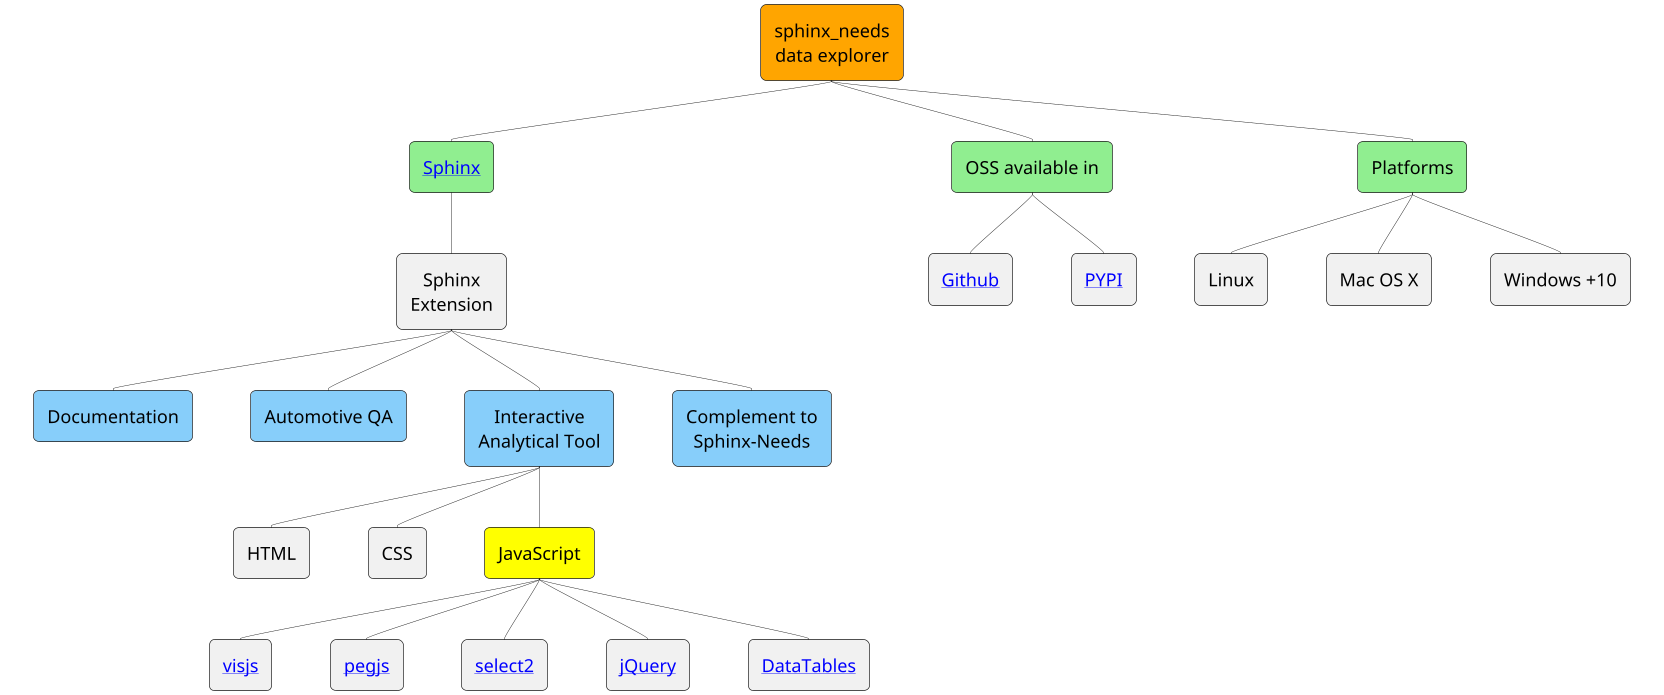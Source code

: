 @startmindmap sphinx_needs_data_explorer

'rankdir=LR nodesep=20

'skinparam nodesep 50%
'skinparam ranksep 50%
skinparam defaultFontSize 40%
skinparam DefaultTextAlignment center

/'
<style>
  mindmapDiagram {
  Scale 10
  LineColor Black
   node {
    FontName Roboto
    Padding 5
    Margin 15
   ' RoundCorner 11
    LineColor black
    BackgroundColor #cc33cc-#0c33ac
    FontColor white
    LineStyle 0
    LineThickness 1
    DiagonalCorner 50
    MinimumWidth 200
    MaximumWidth 200
  }
</style>
'/

<style>
  mindmapDiagram {
   node {
    Padding 30
    Margin 65
    'MinimumWidth 100
    MaximumWidth 300
  }
</style>

top to bottom direction
'right to left direction
scale 0.45
!$rootColor="#Orange"

!procedure $mcolor($arg1,$arg2)
<color:blue>[[ $arg1 $arg2 ]]</color>
!endprocedure

*[$rootColor] sphinx_needs data explorer
**[#lightgreen] [[ https://www.sphinx-doc.org/en/master/ Sphinx ]]
*** Sphinx Extension
****[#LightSkyBlue] Documentation
****[#LightSkyBlue] Automotive QA
****[#LightSkyBlue] Interactive Analytical Tool
***** HTML
***** CSS
*****[#Yellow] JavaScript
****** [[ https://visjs.org{Data network visualization} visjs ]]
****** [[ https://github.com/peggyjs/peggy{Parser generator} pegjs ]]
****** [[ https://github.com/select2/select2{Managing user input} select2 ]]
****** [[ https://github.com/jquery/jquery{DOM manipulation} jQuery ]]
****** [[ https://github.com/DataTables/DataTablesSrc{Enhanced HTML tables} DataTables ]]
****[#LightSkyBlue] Complement to Sphinx-Needs
**[#lightgreen] OSS available in
*** [[ https://github.com/mi-parkes/sphinx-needs-data-explorer Github ]]
*** [[ https://pypi.org/project/sphinx-needs-data-explorer PYPI ]]
**[#lightgreen] Platforms
*** Linux
*** Mac OS X
*** Windows +10

@endmindmap
